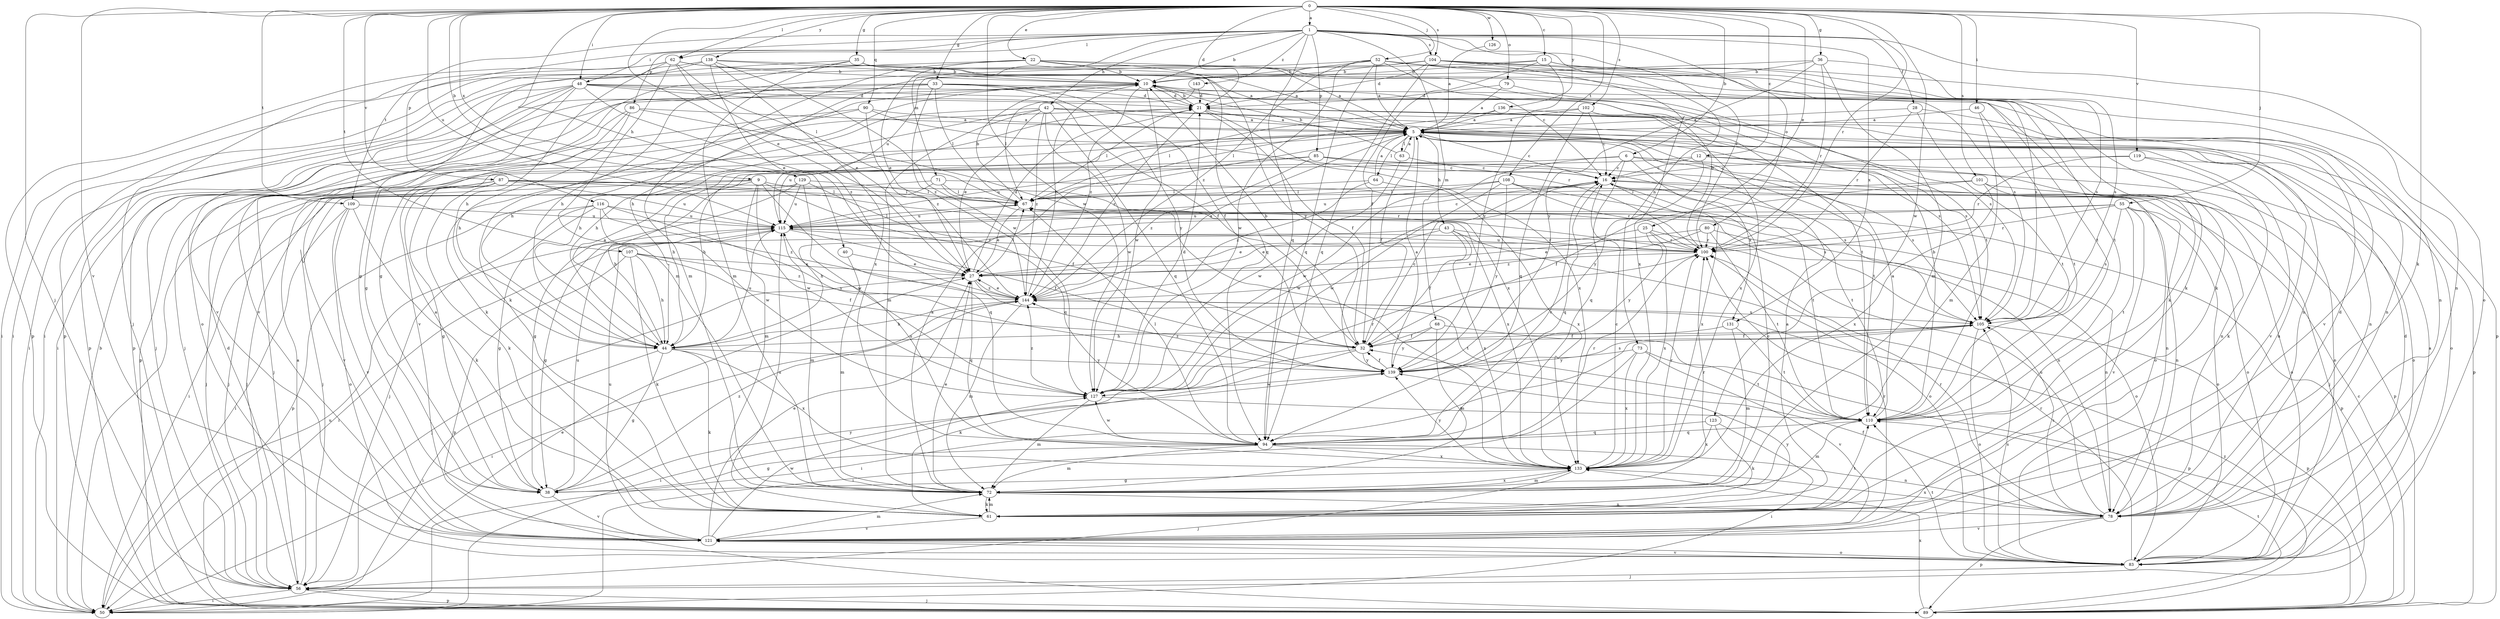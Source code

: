 strict digraph  {
0;
1;
5;
6;
9;
10;
12;
15;
16;
21;
22;
25;
27;
28;
32;
33;
35;
36;
38;
40;
42;
43;
44;
46;
48;
50;
52;
55;
56;
61;
62;
63;
64;
67;
68;
71;
72;
73;
78;
79;
80;
83;
85;
86;
87;
89;
90;
94;
100;
101;
102;
104;
105;
107;
108;
109;
110;
115;
116;
119;
121;
123;
126;
127;
129;
131;
133;
136;
138;
139;
143;
144;
0 -> 1  [label=a];
0 -> 6  [label=b];
0 -> 9  [label=b];
0 -> 12  [label=c];
0 -> 15  [label=c];
0 -> 21  [label=d];
0 -> 22  [label=e];
0 -> 25  [label=e];
0 -> 27  [label=e];
0 -> 33  [label=g];
0 -> 35  [label=g];
0 -> 36  [label=g];
0 -> 40  [label=h];
0 -> 46  [label=i];
0 -> 48  [label=i];
0 -> 52  [label=j];
0 -> 55  [label=j];
0 -> 56  [label=j];
0 -> 61  [label=k];
0 -> 62  [label=l];
0 -> 79  [label=o];
0 -> 90  [label=q];
0 -> 100  [label=r];
0 -> 101  [label=s];
0 -> 102  [label=s];
0 -> 104  [label=s];
0 -> 107  [label=t];
0 -> 108  [label=t];
0 -> 109  [label=t];
0 -> 115  [label=u];
0 -> 116  [label=v];
0 -> 119  [label=v];
0 -> 121  [label=v];
0 -> 123  [label=w];
0 -> 126  [label=w];
0 -> 127  [label=w];
0 -> 129  [label=x];
0 -> 136  [label=y];
0 -> 138  [label=y];
1 -> 10  [label=b];
1 -> 28  [label=f];
1 -> 42  [label=h];
1 -> 48  [label=i];
1 -> 62  [label=l];
1 -> 68  [label=m];
1 -> 71  [label=m];
1 -> 73  [label=n];
1 -> 80  [label=o];
1 -> 83  [label=o];
1 -> 85  [label=p];
1 -> 86  [label=p];
1 -> 87  [label=p];
1 -> 94  [label=q];
1 -> 100  [label=r];
1 -> 104  [label=s];
1 -> 109  [label=t];
1 -> 131  [label=x];
1 -> 143  [label=z];
5 -> 16  [label=c];
5 -> 32  [label=f];
5 -> 43  [label=h];
5 -> 63  [label=l];
5 -> 64  [label=l];
5 -> 78  [label=n];
5 -> 83  [label=o];
5 -> 89  [label=p];
5 -> 110  [label=t];
5 -> 115  [label=u];
5 -> 121  [label=v];
6 -> 16  [label=c];
6 -> 44  [label=h];
6 -> 83  [label=o];
6 -> 94  [label=q];
6 -> 105  [label=s];
6 -> 127  [label=w];
6 -> 131  [label=x];
9 -> 32  [label=f];
9 -> 44  [label=h];
9 -> 50  [label=i];
9 -> 56  [label=j];
9 -> 67  [label=l];
9 -> 72  [label=m];
9 -> 94  [label=q];
9 -> 127  [label=w];
10 -> 21  [label=d];
10 -> 44  [label=h];
10 -> 61  [label=k];
10 -> 127  [label=w];
10 -> 144  [label=z];
12 -> 16  [label=c];
12 -> 44  [label=h];
12 -> 78  [label=n];
12 -> 83  [label=o];
12 -> 139  [label=y];
15 -> 10  [label=b];
15 -> 32  [label=f];
15 -> 50  [label=i];
15 -> 78  [label=n];
15 -> 105  [label=s];
15 -> 139  [label=y];
16 -> 67  [label=l];
16 -> 89  [label=p];
16 -> 94  [label=q];
16 -> 110  [label=t];
16 -> 127  [label=w];
16 -> 133  [label=x];
21 -> 5  [label=a];
21 -> 10  [label=b];
21 -> 32  [label=f];
21 -> 44  [label=h];
21 -> 67  [label=l];
21 -> 105  [label=s];
21 -> 133  [label=x];
21 -> 144  [label=z];
22 -> 5  [label=a];
22 -> 10  [label=b];
22 -> 27  [label=e];
22 -> 50  [label=i];
22 -> 72  [label=m];
22 -> 94  [label=q];
22 -> 105  [label=s];
25 -> 27  [label=e];
25 -> 83  [label=o];
25 -> 100  [label=r];
25 -> 133  [label=x];
25 -> 139  [label=y];
27 -> 21  [label=d];
27 -> 56  [label=j];
27 -> 67  [label=l];
27 -> 94  [label=q];
27 -> 110  [label=t];
27 -> 144  [label=z];
28 -> 5  [label=a];
28 -> 100  [label=r];
28 -> 110  [label=t];
28 -> 121  [label=v];
32 -> 10  [label=b];
32 -> 16  [label=c];
32 -> 50  [label=i];
32 -> 61  [label=k];
32 -> 139  [label=y];
33 -> 21  [label=d];
33 -> 32  [label=f];
33 -> 50  [label=i];
33 -> 67  [label=l];
33 -> 89  [label=p];
33 -> 105  [label=s];
33 -> 121  [label=v];
33 -> 139  [label=y];
33 -> 144  [label=z];
35 -> 5  [label=a];
35 -> 10  [label=b];
35 -> 38  [label=g];
35 -> 72  [label=m];
35 -> 89  [label=p];
35 -> 110  [label=t];
36 -> 10  [label=b];
36 -> 44  [label=h];
36 -> 72  [label=m];
36 -> 100  [label=r];
36 -> 105  [label=s];
36 -> 139  [label=y];
38 -> 5  [label=a];
38 -> 115  [label=u];
38 -> 121  [label=v];
38 -> 139  [label=y];
38 -> 144  [label=z];
40 -> 27  [label=e];
40 -> 72  [label=m];
42 -> 5  [label=a];
42 -> 27  [label=e];
42 -> 44  [label=h];
42 -> 61  [label=k];
42 -> 72  [label=m];
42 -> 78  [label=n];
42 -> 94  [label=q];
42 -> 105  [label=s];
42 -> 127  [label=w];
42 -> 144  [label=z];
43 -> 27  [label=e];
43 -> 32  [label=f];
43 -> 50  [label=i];
43 -> 83  [label=o];
43 -> 100  [label=r];
43 -> 133  [label=x];
44 -> 5  [label=a];
44 -> 38  [label=g];
44 -> 50  [label=i];
44 -> 61  [label=k];
44 -> 115  [label=u];
44 -> 133  [label=x];
44 -> 139  [label=y];
46 -> 5  [label=a];
46 -> 72  [label=m];
46 -> 110  [label=t];
48 -> 21  [label=d];
48 -> 32  [label=f];
48 -> 38  [label=g];
48 -> 50  [label=i];
48 -> 78  [label=n];
48 -> 83  [label=o];
48 -> 89  [label=p];
48 -> 110  [label=t];
48 -> 121  [label=v];
48 -> 144  [label=z];
50 -> 10  [label=b];
50 -> 115  [label=u];
52 -> 5  [label=a];
52 -> 10  [label=b];
52 -> 16  [label=c];
52 -> 44  [label=h];
52 -> 61  [label=k];
52 -> 89  [label=p];
52 -> 94  [label=q];
52 -> 110  [label=t];
52 -> 127  [label=w];
52 -> 144  [label=z];
55 -> 44  [label=h];
55 -> 78  [label=n];
55 -> 83  [label=o];
55 -> 100  [label=r];
55 -> 105  [label=s];
55 -> 110  [label=t];
55 -> 115  [label=u];
55 -> 121  [label=v];
56 -> 5  [label=a];
56 -> 21  [label=d];
56 -> 27  [label=e];
56 -> 50  [label=i];
56 -> 89  [label=p];
61 -> 5  [label=a];
61 -> 72  [label=m];
61 -> 110  [label=t];
61 -> 115  [label=u];
61 -> 121  [label=v];
61 -> 139  [label=y];
62 -> 5  [label=a];
62 -> 10  [label=b];
62 -> 27  [label=e];
62 -> 44  [label=h];
62 -> 56  [label=j];
62 -> 67  [label=l];
62 -> 72  [label=m];
62 -> 89  [label=p];
63 -> 5  [label=a];
63 -> 10  [label=b];
63 -> 16  [label=c];
63 -> 127  [label=w];
64 -> 5  [label=a];
64 -> 67  [label=l];
64 -> 133  [label=x];
64 -> 144  [label=z];
67 -> 10  [label=b];
67 -> 27  [label=e];
67 -> 78  [label=n];
67 -> 89  [label=p];
67 -> 115  [label=u];
68 -> 32  [label=f];
68 -> 72  [label=m];
68 -> 89  [label=p];
68 -> 139  [label=y];
71 -> 50  [label=i];
71 -> 56  [label=j];
71 -> 67  [label=l];
71 -> 78  [label=n];
71 -> 100  [label=r];
72 -> 5  [label=a];
72 -> 16  [label=c];
72 -> 27  [label=e];
72 -> 61  [label=k];
72 -> 78  [label=n];
72 -> 100  [label=r];
72 -> 133  [label=x];
73 -> 50  [label=i];
73 -> 110  [label=t];
73 -> 121  [label=v];
73 -> 133  [label=x];
73 -> 139  [label=y];
78 -> 21  [label=d];
78 -> 32  [label=f];
78 -> 89  [label=p];
78 -> 100  [label=r];
78 -> 105  [label=s];
78 -> 115  [label=u];
78 -> 121  [label=v];
78 -> 133  [label=x];
79 -> 5  [label=a];
79 -> 21  [label=d];
79 -> 61  [label=k];
80 -> 27  [label=e];
80 -> 78  [label=n];
80 -> 100  [label=r];
80 -> 110  [label=t];
80 -> 144  [label=z];
83 -> 5  [label=a];
83 -> 21  [label=d];
83 -> 56  [label=j];
83 -> 100  [label=r];
83 -> 105  [label=s];
83 -> 110  [label=t];
83 -> 121  [label=v];
85 -> 16  [label=c];
85 -> 56  [label=j];
85 -> 83  [label=o];
85 -> 105  [label=s];
85 -> 115  [label=u];
85 -> 144  [label=z];
86 -> 5  [label=a];
86 -> 44  [label=h];
86 -> 56  [label=j];
86 -> 121  [label=v];
86 -> 133  [label=x];
87 -> 38  [label=g];
87 -> 56  [label=j];
87 -> 61  [label=k];
87 -> 67  [label=l];
87 -> 105  [label=s];
87 -> 115  [label=u];
87 -> 121  [label=v];
87 -> 133  [label=x];
89 -> 16  [label=c];
89 -> 56  [label=j];
89 -> 110  [label=t];
89 -> 133  [label=x];
89 -> 144  [label=z];
90 -> 5  [label=a];
90 -> 56  [label=j];
90 -> 89  [label=p];
90 -> 100  [label=r];
90 -> 144  [label=z];
94 -> 16  [label=c];
94 -> 38  [label=g];
94 -> 67  [label=l];
94 -> 72  [label=m];
94 -> 78  [label=n];
94 -> 100  [label=r];
94 -> 115  [label=u];
94 -> 127  [label=w];
94 -> 133  [label=x];
100 -> 10  [label=b];
100 -> 27  [label=e];
100 -> 115  [label=u];
101 -> 32  [label=f];
101 -> 56  [label=j];
101 -> 67  [label=l];
101 -> 83  [label=o];
101 -> 133  [label=x];
102 -> 5  [label=a];
102 -> 16  [label=c];
102 -> 67  [label=l];
102 -> 94  [label=q];
102 -> 133  [label=x];
104 -> 10  [label=b];
104 -> 21  [label=d];
104 -> 61  [label=k];
104 -> 94  [label=q];
104 -> 105  [label=s];
104 -> 110  [label=t];
104 -> 115  [label=u];
104 -> 133  [label=x];
105 -> 32  [label=f];
105 -> 44  [label=h];
105 -> 50  [label=i];
105 -> 83  [label=o];
105 -> 89  [label=p];
107 -> 27  [label=e];
107 -> 32  [label=f];
107 -> 44  [label=h];
107 -> 61  [label=k];
107 -> 89  [label=p];
107 -> 144  [label=z];
108 -> 67  [label=l];
108 -> 83  [label=o];
108 -> 100  [label=r];
108 -> 110  [label=t];
108 -> 115  [label=u];
108 -> 127  [label=w];
108 -> 139  [label=y];
109 -> 50  [label=i];
109 -> 61  [label=k];
109 -> 83  [label=o];
109 -> 115  [label=u];
109 -> 121  [label=v];
110 -> 5  [label=a];
110 -> 10  [label=b];
110 -> 72  [label=m];
110 -> 94  [label=q];
115 -> 16  [label=c];
115 -> 32  [label=f];
115 -> 38  [label=g];
115 -> 67  [label=l];
115 -> 72  [label=m];
115 -> 100  [label=r];
116 -> 38  [label=g];
116 -> 56  [label=j];
116 -> 89  [label=p];
116 -> 115  [label=u];
116 -> 127  [label=w];
116 -> 139  [label=y];
116 -> 144  [label=z];
119 -> 16  [label=c];
119 -> 61  [label=k];
119 -> 78  [label=n];
119 -> 100  [label=r];
121 -> 27  [label=e];
121 -> 72  [label=m];
121 -> 83  [label=o];
121 -> 100  [label=r];
121 -> 115  [label=u];
121 -> 127  [label=w];
123 -> 50  [label=i];
123 -> 61  [label=k];
123 -> 94  [label=q];
123 -> 133  [label=x];
126 -> 5  [label=a];
127 -> 21  [label=d];
127 -> 72  [label=m];
127 -> 100  [label=r];
127 -> 110  [label=t];
127 -> 144  [label=z];
129 -> 38  [label=g];
129 -> 56  [label=j];
129 -> 67  [label=l];
129 -> 94  [label=q];
129 -> 115  [label=u];
129 -> 127  [label=w];
131 -> 32  [label=f];
131 -> 72  [label=m];
131 -> 110  [label=t];
133 -> 16  [label=c];
133 -> 38  [label=g];
133 -> 56  [label=j];
133 -> 67  [label=l];
133 -> 72  [label=m];
133 -> 100  [label=r];
133 -> 139  [label=y];
136 -> 5  [label=a];
136 -> 67  [label=l];
136 -> 78  [label=n];
138 -> 10  [label=b];
138 -> 27  [label=e];
138 -> 38  [label=g];
138 -> 50  [label=i];
138 -> 127  [label=w];
138 -> 133  [label=x];
138 -> 139  [label=y];
139 -> 5  [label=a];
139 -> 32  [label=f];
139 -> 105  [label=s];
139 -> 127  [label=w];
139 -> 144  [label=z];
143 -> 21  [label=d];
143 -> 67  [label=l];
144 -> 5  [label=a];
144 -> 10  [label=b];
144 -> 27  [label=e];
144 -> 44  [label=h];
144 -> 50  [label=i];
144 -> 72  [label=m];
144 -> 105  [label=s];
}
